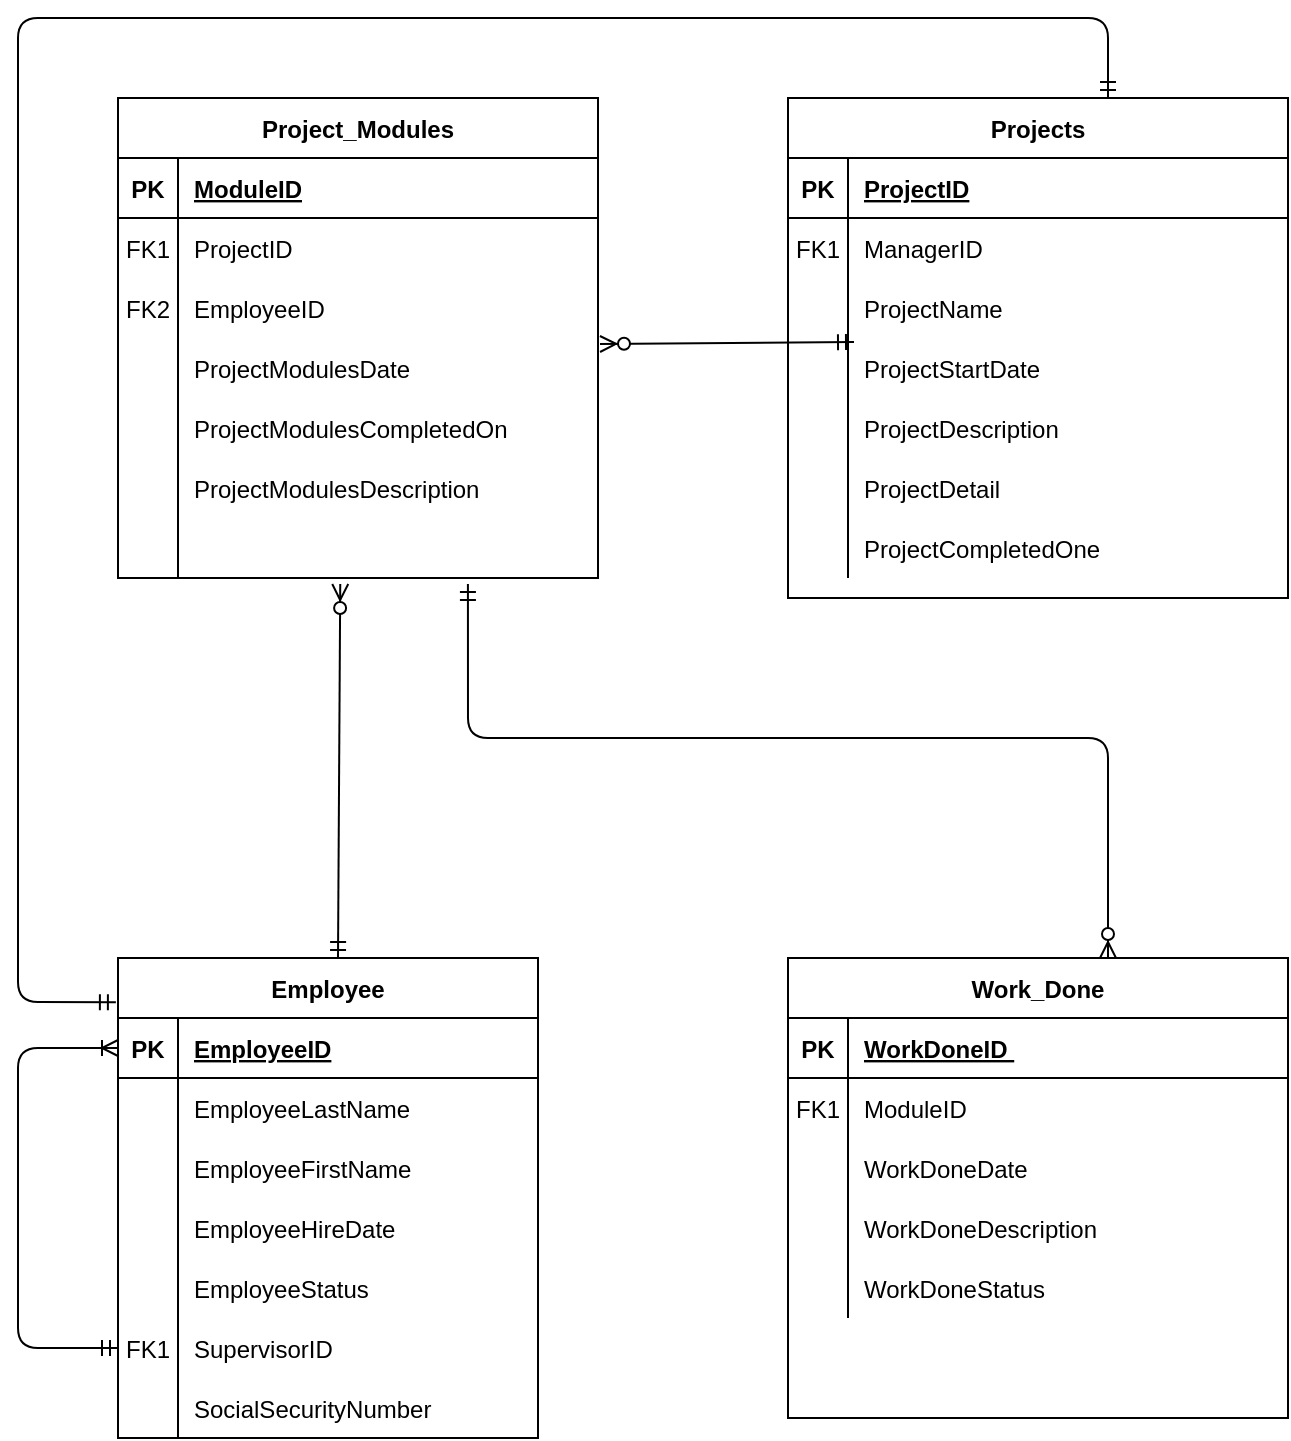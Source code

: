<mxfile version="14.9.9" type="github">
  <diagram id="R2lEEEUBdFMjLlhIrx00" name="Page-1">
    <mxGraphModel dx="868" dy="450" grid="1" gridSize="10" guides="1" tooltips="1" connect="1" arrows="1" fold="1" page="1" pageScale="1" pageWidth="850" pageHeight="1100" math="0" shadow="0" extFonts="Permanent Marker^https://fonts.googleapis.com/css?family=Permanent+Marker">
      <root>
        <mxCell id="0" />
        <mxCell id="1" parent="0" />
        <mxCell id="C-vyLk0tnHw3VtMMgP7b-2" value="Projects" style="shape=table;startSize=30;container=1;collapsible=1;childLayout=tableLayout;fixedRows=1;rowLines=0;fontStyle=1;align=center;resizeLast=1;" parent="1" vertex="1">
          <mxGeometry x="460" y="120" width="250" height="250" as="geometry" />
        </mxCell>
        <mxCell id="C-vyLk0tnHw3VtMMgP7b-3" value="" style="shape=partialRectangle;collapsible=0;dropTarget=0;pointerEvents=0;fillColor=none;points=[[0,0.5],[1,0.5]];portConstraint=eastwest;top=0;left=0;right=0;bottom=1;" parent="C-vyLk0tnHw3VtMMgP7b-2" vertex="1">
          <mxGeometry y="30" width="250" height="30" as="geometry" />
        </mxCell>
        <mxCell id="C-vyLk0tnHw3VtMMgP7b-4" value="PK" style="shape=partialRectangle;overflow=hidden;connectable=0;fillColor=none;top=0;left=0;bottom=0;right=0;fontStyle=1;" parent="C-vyLk0tnHw3VtMMgP7b-3" vertex="1">
          <mxGeometry width="30" height="30" as="geometry" />
        </mxCell>
        <mxCell id="C-vyLk0tnHw3VtMMgP7b-5" value="ProjectID" style="shape=partialRectangle;overflow=hidden;connectable=0;fillColor=none;top=0;left=0;bottom=0;right=0;align=left;spacingLeft=6;fontStyle=5;" parent="C-vyLk0tnHw3VtMMgP7b-3" vertex="1">
          <mxGeometry x="30" width="220" height="30" as="geometry" />
        </mxCell>
        <mxCell id="C-vyLk0tnHw3VtMMgP7b-6" value="" style="shape=partialRectangle;collapsible=0;dropTarget=0;pointerEvents=0;fillColor=none;points=[[0,0.5],[1,0.5]];portConstraint=eastwest;top=0;left=0;right=0;bottom=0;" parent="C-vyLk0tnHw3VtMMgP7b-2" vertex="1">
          <mxGeometry y="60" width="250" height="30" as="geometry" />
        </mxCell>
        <mxCell id="C-vyLk0tnHw3VtMMgP7b-7" value="FK1" style="shape=partialRectangle;overflow=hidden;connectable=0;fillColor=none;top=0;left=0;bottom=0;right=0;" parent="C-vyLk0tnHw3VtMMgP7b-6" vertex="1">
          <mxGeometry width="30" height="30" as="geometry" />
        </mxCell>
        <mxCell id="C-vyLk0tnHw3VtMMgP7b-8" value="ManagerID " style="shape=partialRectangle;overflow=hidden;connectable=0;fillColor=none;top=0;left=0;bottom=0;right=0;align=left;spacingLeft=6;" parent="C-vyLk0tnHw3VtMMgP7b-6" vertex="1">
          <mxGeometry x="30" width="220" height="30" as="geometry" />
        </mxCell>
        <mxCell id="C-vyLk0tnHw3VtMMgP7b-9" value="" style="shape=partialRectangle;collapsible=0;dropTarget=0;pointerEvents=0;fillColor=none;points=[[0,0.5],[1,0.5]];portConstraint=eastwest;top=0;left=0;right=0;bottom=0;" parent="C-vyLk0tnHw3VtMMgP7b-2" vertex="1">
          <mxGeometry y="90" width="250" height="30" as="geometry" />
        </mxCell>
        <mxCell id="C-vyLk0tnHw3VtMMgP7b-10" value="" style="shape=partialRectangle;overflow=hidden;connectable=0;fillColor=none;top=0;left=0;bottom=0;right=0;" parent="C-vyLk0tnHw3VtMMgP7b-9" vertex="1">
          <mxGeometry width="30" height="30" as="geometry" />
        </mxCell>
        <mxCell id="C-vyLk0tnHw3VtMMgP7b-11" value="ProjectName" style="shape=partialRectangle;overflow=hidden;connectable=0;fillColor=none;top=0;left=0;bottom=0;right=0;align=left;spacingLeft=6;" parent="C-vyLk0tnHw3VtMMgP7b-9" vertex="1">
          <mxGeometry x="30" width="220" height="30" as="geometry" />
        </mxCell>
        <mxCell id="wRmH__RSmtuBwM8RYq8W-16" value="" style="shape=partialRectangle;collapsible=0;dropTarget=0;pointerEvents=0;fillColor=none;top=0;left=0;bottom=0;right=0;points=[[0,0.5],[1,0.5]];portConstraint=eastwest;" vertex="1" parent="C-vyLk0tnHw3VtMMgP7b-2">
          <mxGeometry y="120" width="250" height="30" as="geometry" />
        </mxCell>
        <mxCell id="wRmH__RSmtuBwM8RYq8W-17" value="" style="shape=partialRectangle;connectable=0;fillColor=none;top=0;left=0;bottom=0;right=0;editable=1;overflow=hidden;" vertex="1" parent="wRmH__RSmtuBwM8RYq8W-16">
          <mxGeometry width="30" height="30" as="geometry" />
        </mxCell>
        <mxCell id="wRmH__RSmtuBwM8RYq8W-18" value="ProjectStartDate" style="shape=partialRectangle;connectable=0;fillColor=none;top=0;left=0;bottom=0;right=0;align=left;spacingLeft=6;overflow=hidden;" vertex="1" parent="wRmH__RSmtuBwM8RYq8W-16">
          <mxGeometry x="30" width="220" height="30" as="geometry" />
        </mxCell>
        <mxCell id="wRmH__RSmtuBwM8RYq8W-19" value="" style="shape=partialRectangle;collapsible=0;dropTarget=0;pointerEvents=0;fillColor=none;top=0;left=0;bottom=0;right=0;points=[[0,0.5],[1,0.5]];portConstraint=eastwest;" vertex="1" parent="C-vyLk0tnHw3VtMMgP7b-2">
          <mxGeometry y="150" width="250" height="30" as="geometry" />
        </mxCell>
        <mxCell id="wRmH__RSmtuBwM8RYq8W-20" value="" style="shape=partialRectangle;connectable=0;fillColor=none;top=0;left=0;bottom=0;right=0;editable=1;overflow=hidden;" vertex="1" parent="wRmH__RSmtuBwM8RYq8W-19">
          <mxGeometry width="30" height="30" as="geometry" />
        </mxCell>
        <mxCell id="wRmH__RSmtuBwM8RYq8W-21" value="ProjectDescription" style="shape=partialRectangle;connectable=0;fillColor=none;top=0;left=0;bottom=0;right=0;align=left;spacingLeft=6;overflow=hidden;" vertex="1" parent="wRmH__RSmtuBwM8RYq8W-19">
          <mxGeometry x="30" width="220" height="30" as="geometry" />
        </mxCell>
        <mxCell id="wRmH__RSmtuBwM8RYq8W-22" value="" style="shape=partialRectangle;collapsible=0;dropTarget=0;pointerEvents=0;fillColor=none;top=0;left=0;bottom=0;right=0;points=[[0,0.5],[1,0.5]];portConstraint=eastwest;" vertex="1" parent="C-vyLk0tnHw3VtMMgP7b-2">
          <mxGeometry y="180" width="250" height="30" as="geometry" />
        </mxCell>
        <mxCell id="wRmH__RSmtuBwM8RYq8W-23" value="" style="shape=partialRectangle;connectable=0;fillColor=none;top=0;left=0;bottom=0;right=0;editable=1;overflow=hidden;" vertex="1" parent="wRmH__RSmtuBwM8RYq8W-22">
          <mxGeometry width="30" height="30" as="geometry" />
        </mxCell>
        <mxCell id="wRmH__RSmtuBwM8RYq8W-24" value="ProjectDetail" style="shape=partialRectangle;connectable=0;fillColor=none;top=0;left=0;bottom=0;right=0;align=left;spacingLeft=6;overflow=hidden;" vertex="1" parent="wRmH__RSmtuBwM8RYq8W-22">
          <mxGeometry x="30" width="220" height="30" as="geometry" />
        </mxCell>
        <mxCell id="wRmH__RSmtuBwM8RYq8W-25" value="" style="shape=partialRectangle;collapsible=0;dropTarget=0;pointerEvents=0;fillColor=none;top=0;left=0;bottom=0;right=0;points=[[0,0.5],[1,0.5]];portConstraint=eastwest;" vertex="1" parent="C-vyLk0tnHw3VtMMgP7b-2">
          <mxGeometry y="210" width="250" height="30" as="geometry" />
        </mxCell>
        <mxCell id="wRmH__RSmtuBwM8RYq8W-26" value="" style="shape=partialRectangle;connectable=0;fillColor=none;top=0;left=0;bottom=0;right=0;editable=1;overflow=hidden;" vertex="1" parent="wRmH__RSmtuBwM8RYq8W-25">
          <mxGeometry width="30" height="30" as="geometry" />
        </mxCell>
        <mxCell id="wRmH__RSmtuBwM8RYq8W-27" value="ProjectCompletedOne" style="shape=partialRectangle;connectable=0;fillColor=none;top=0;left=0;bottom=0;right=0;align=left;spacingLeft=6;overflow=hidden;" vertex="1" parent="wRmH__RSmtuBwM8RYq8W-25">
          <mxGeometry x="30" width="220" height="30" as="geometry" />
        </mxCell>
        <mxCell id="C-vyLk0tnHw3VtMMgP7b-13" value="Work_Done" style="shape=table;startSize=30;container=1;collapsible=1;childLayout=tableLayout;fixedRows=1;rowLines=0;fontStyle=1;align=center;resizeLast=1;" parent="1" vertex="1">
          <mxGeometry x="460" y="550" width="250" height="230" as="geometry" />
        </mxCell>
        <mxCell id="C-vyLk0tnHw3VtMMgP7b-14" value="" style="shape=partialRectangle;collapsible=0;dropTarget=0;pointerEvents=0;fillColor=none;points=[[0,0.5],[1,0.5]];portConstraint=eastwest;top=0;left=0;right=0;bottom=1;" parent="C-vyLk0tnHw3VtMMgP7b-13" vertex="1">
          <mxGeometry y="30" width="250" height="30" as="geometry" />
        </mxCell>
        <mxCell id="C-vyLk0tnHw3VtMMgP7b-15" value="PK" style="shape=partialRectangle;overflow=hidden;connectable=0;fillColor=none;top=0;left=0;bottom=0;right=0;fontStyle=1;" parent="C-vyLk0tnHw3VtMMgP7b-14" vertex="1">
          <mxGeometry width="30" height="30" as="geometry" />
        </mxCell>
        <mxCell id="C-vyLk0tnHw3VtMMgP7b-16" value="WorkDoneID " style="shape=partialRectangle;overflow=hidden;connectable=0;fillColor=none;top=0;left=0;bottom=0;right=0;align=left;spacingLeft=6;fontStyle=5;" parent="C-vyLk0tnHw3VtMMgP7b-14" vertex="1">
          <mxGeometry x="30" width="220" height="30" as="geometry" />
        </mxCell>
        <mxCell id="C-vyLk0tnHw3VtMMgP7b-17" value="" style="shape=partialRectangle;collapsible=0;dropTarget=0;pointerEvents=0;fillColor=none;points=[[0,0.5],[1,0.5]];portConstraint=eastwest;top=0;left=0;right=0;bottom=0;" parent="C-vyLk0tnHw3VtMMgP7b-13" vertex="1">
          <mxGeometry y="60" width="250" height="30" as="geometry" />
        </mxCell>
        <mxCell id="C-vyLk0tnHw3VtMMgP7b-18" value="FK1" style="shape=partialRectangle;overflow=hidden;connectable=0;fillColor=none;top=0;left=0;bottom=0;right=0;" parent="C-vyLk0tnHw3VtMMgP7b-17" vertex="1">
          <mxGeometry width="30" height="30" as="geometry" />
        </mxCell>
        <mxCell id="C-vyLk0tnHw3VtMMgP7b-19" value="ModuleID" style="shape=partialRectangle;overflow=hidden;connectable=0;fillColor=none;top=0;left=0;bottom=0;right=0;align=left;spacingLeft=6;" parent="C-vyLk0tnHw3VtMMgP7b-17" vertex="1">
          <mxGeometry x="30" width="220" height="30" as="geometry" />
        </mxCell>
        <mxCell id="C-vyLk0tnHw3VtMMgP7b-20" value="" style="shape=partialRectangle;collapsible=0;dropTarget=0;pointerEvents=0;fillColor=none;points=[[0,0.5],[1,0.5]];portConstraint=eastwest;top=0;left=0;right=0;bottom=0;" parent="C-vyLk0tnHw3VtMMgP7b-13" vertex="1">
          <mxGeometry y="90" width="250" height="30" as="geometry" />
        </mxCell>
        <mxCell id="C-vyLk0tnHw3VtMMgP7b-21" value="" style="shape=partialRectangle;overflow=hidden;connectable=0;fillColor=none;top=0;left=0;bottom=0;right=0;" parent="C-vyLk0tnHw3VtMMgP7b-20" vertex="1">
          <mxGeometry width="30" height="30" as="geometry" />
        </mxCell>
        <mxCell id="C-vyLk0tnHw3VtMMgP7b-22" value="WorkDoneDate " style="shape=partialRectangle;overflow=hidden;connectable=0;fillColor=none;top=0;left=0;bottom=0;right=0;align=left;spacingLeft=6;" parent="C-vyLk0tnHw3VtMMgP7b-20" vertex="1">
          <mxGeometry x="30" width="220" height="30" as="geometry" />
        </mxCell>
        <mxCell id="wRmH__RSmtuBwM8RYq8W-28" value="" style="shape=partialRectangle;collapsible=0;dropTarget=0;pointerEvents=0;fillColor=none;top=0;left=0;bottom=0;right=0;points=[[0,0.5],[1,0.5]];portConstraint=eastwest;" vertex="1" parent="C-vyLk0tnHw3VtMMgP7b-13">
          <mxGeometry y="120" width="250" height="30" as="geometry" />
        </mxCell>
        <mxCell id="wRmH__RSmtuBwM8RYq8W-29" value="" style="shape=partialRectangle;connectable=0;fillColor=none;top=0;left=0;bottom=0;right=0;editable=1;overflow=hidden;" vertex="1" parent="wRmH__RSmtuBwM8RYq8W-28">
          <mxGeometry width="30" height="30" as="geometry" />
        </mxCell>
        <mxCell id="wRmH__RSmtuBwM8RYq8W-30" value="WorkDoneDescription" style="shape=partialRectangle;connectable=0;fillColor=none;top=0;left=0;bottom=0;right=0;align=left;spacingLeft=6;overflow=hidden;" vertex="1" parent="wRmH__RSmtuBwM8RYq8W-28">
          <mxGeometry x="30" width="220" height="30" as="geometry" />
        </mxCell>
        <mxCell id="wRmH__RSmtuBwM8RYq8W-31" value="" style="shape=partialRectangle;collapsible=0;dropTarget=0;pointerEvents=0;fillColor=none;top=0;left=0;bottom=0;right=0;points=[[0,0.5],[1,0.5]];portConstraint=eastwest;" vertex="1" parent="C-vyLk0tnHw3VtMMgP7b-13">
          <mxGeometry y="150" width="250" height="30" as="geometry" />
        </mxCell>
        <mxCell id="wRmH__RSmtuBwM8RYq8W-32" value="" style="shape=partialRectangle;connectable=0;fillColor=none;top=0;left=0;bottom=0;right=0;editable=1;overflow=hidden;" vertex="1" parent="wRmH__RSmtuBwM8RYq8W-31">
          <mxGeometry width="30" height="30" as="geometry" />
        </mxCell>
        <mxCell id="wRmH__RSmtuBwM8RYq8W-33" value="WorkDoneStatus" style="shape=partialRectangle;connectable=0;fillColor=none;top=0;left=0;bottom=0;right=0;align=left;spacingLeft=6;overflow=hidden;" vertex="1" parent="wRmH__RSmtuBwM8RYq8W-31">
          <mxGeometry x="30" width="220" height="30" as="geometry" />
        </mxCell>
        <mxCell id="C-vyLk0tnHw3VtMMgP7b-23" value="Employee" style="shape=table;startSize=30;container=1;collapsible=1;childLayout=tableLayout;fixedRows=1;rowLines=0;fontStyle=1;align=center;resizeLast=1;" parent="1" vertex="1">
          <mxGeometry x="125" y="550" width="210" height="240" as="geometry" />
        </mxCell>
        <mxCell id="C-vyLk0tnHw3VtMMgP7b-24" value="" style="shape=partialRectangle;collapsible=0;dropTarget=0;pointerEvents=0;fillColor=none;points=[[0,0.5],[1,0.5]];portConstraint=eastwest;top=0;left=0;right=0;bottom=1;" parent="C-vyLk0tnHw3VtMMgP7b-23" vertex="1">
          <mxGeometry y="30" width="210" height="30" as="geometry" />
        </mxCell>
        <mxCell id="C-vyLk0tnHw3VtMMgP7b-25" value="PK" style="shape=partialRectangle;overflow=hidden;connectable=0;fillColor=none;top=0;left=0;bottom=0;right=0;fontStyle=1;" parent="C-vyLk0tnHw3VtMMgP7b-24" vertex="1">
          <mxGeometry width="30" height="30" as="geometry" />
        </mxCell>
        <mxCell id="C-vyLk0tnHw3VtMMgP7b-26" value="EmployeeID" style="shape=partialRectangle;overflow=hidden;connectable=0;fillColor=none;top=0;left=0;bottom=0;right=0;align=left;spacingLeft=6;fontStyle=5;" parent="C-vyLk0tnHw3VtMMgP7b-24" vertex="1">
          <mxGeometry x="30" width="180" height="30" as="geometry" />
        </mxCell>
        <mxCell id="C-vyLk0tnHw3VtMMgP7b-27" value="" style="shape=partialRectangle;collapsible=0;dropTarget=0;pointerEvents=0;fillColor=none;points=[[0,0.5],[1,0.5]];portConstraint=eastwest;top=0;left=0;right=0;bottom=0;" parent="C-vyLk0tnHw3VtMMgP7b-23" vertex="1">
          <mxGeometry y="60" width="210" height="30" as="geometry" />
        </mxCell>
        <mxCell id="C-vyLk0tnHw3VtMMgP7b-28" value="" style="shape=partialRectangle;overflow=hidden;connectable=0;fillColor=none;top=0;left=0;bottom=0;right=0;" parent="C-vyLk0tnHw3VtMMgP7b-27" vertex="1">
          <mxGeometry width="30" height="30" as="geometry" />
        </mxCell>
        <mxCell id="C-vyLk0tnHw3VtMMgP7b-29" value="EmployeeLastName" style="shape=partialRectangle;overflow=hidden;connectable=0;fillColor=none;top=0;left=0;bottom=0;right=0;align=left;spacingLeft=6;" parent="C-vyLk0tnHw3VtMMgP7b-27" vertex="1">
          <mxGeometry x="30" width="180" height="30" as="geometry" />
        </mxCell>
        <mxCell id="wRmH__RSmtuBwM8RYq8W-1" value="" style="shape=partialRectangle;collapsible=0;dropTarget=0;pointerEvents=0;fillColor=none;top=0;left=0;bottom=0;right=0;points=[[0,0.5],[1,0.5]];portConstraint=eastwest;" vertex="1" parent="C-vyLk0tnHw3VtMMgP7b-23">
          <mxGeometry y="90" width="210" height="30" as="geometry" />
        </mxCell>
        <mxCell id="wRmH__RSmtuBwM8RYq8W-2" value="" style="shape=partialRectangle;connectable=0;fillColor=none;top=0;left=0;bottom=0;right=0;editable=1;overflow=hidden;" vertex="1" parent="wRmH__RSmtuBwM8RYq8W-1">
          <mxGeometry width="30" height="30" as="geometry" />
        </mxCell>
        <mxCell id="wRmH__RSmtuBwM8RYq8W-3" value="EmployeeFirstName " style="shape=partialRectangle;connectable=0;fillColor=none;top=0;left=0;bottom=0;right=0;align=left;spacingLeft=6;overflow=hidden;" vertex="1" parent="wRmH__RSmtuBwM8RYq8W-1">
          <mxGeometry x="30" width="180" height="30" as="geometry" />
        </mxCell>
        <mxCell id="wRmH__RSmtuBwM8RYq8W-4" value="" style="shape=partialRectangle;collapsible=0;dropTarget=0;pointerEvents=0;fillColor=none;top=0;left=0;bottom=0;right=0;points=[[0,0.5],[1,0.5]];portConstraint=eastwest;" vertex="1" parent="C-vyLk0tnHw3VtMMgP7b-23">
          <mxGeometry y="120" width="210" height="30" as="geometry" />
        </mxCell>
        <mxCell id="wRmH__RSmtuBwM8RYq8W-5" value="" style="shape=partialRectangle;connectable=0;fillColor=none;top=0;left=0;bottom=0;right=0;editable=1;overflow=hidden;" vertex="1" parent="wRmH__RSmtuBwM8RYq8W-4">
          <mxGeometry width="30" height="30" as="geometry" />
        </mxCell>
        <mxCell id="wRmH__RSmtuBwM8RYq8W-6" value="EmployeeHireDate" style="shape=partialRectangle;connectable=0;fillColor=none;top=0;left=0;bottom=0;right=0;align=left;spacingLeft=6;overflow=hidden;" vertex="1" parent="wRmH__RSmtuBwM8RYq8W-4">
          <mxGeometry x="30" width="180" height="30" as="geometry" />
        </mxCell>
        <mxCell id="wRmH__RSmtuBwM8RYq8W-7" value="" style="shape=partialRectangle;collapsible=0;dropTarget=0;pointerEvents=0;fillColor=none;top=0;left=0;bottom=0;right=0;points=[[0,0.5],[1,0.5]];portConstraint=eastwest;" vertex="1" parent="C-vyLk0tnHw3VtMMgP7b-23">
          <mxGeometry y="150" width="210" height="30" as="geometry" />
        </mxCell>
        <mxCell id="wRmH__RSmtuBwM8RYq8W-8" value="" style="shape=partialRectangle;connectable=0;fillColor=none;top=0;left=0;bottom=0;right=0;editable=1;overflow=hidden;" vertex="1" parent="wRmH__RSmtuBwM8RYq8W-7">
          <mxGeometry width="30" height="30" as="geometry" />
        </mxCell>
        <mxCell id="wRmH__RSmtuBwM8RYq8W-9" value="EmployeeStatus" style="shape=partialRectangle;connectable=0;fillColor=none;top=0;left=0;bottom=0;right=0;align=left;spacingLeft=6;overflow=hidden;" vertex="1" parent="wRmH__RSmtuBwM8RYq8W-7">
          <mxGeometry x="30" width="180" height="30" as="geometry" />
        </mxCell>
        <mxCell id="wRmH__RSmtuBwM8RYq8W-10" value="" style="shape=partialRectangle;collapsible=0;dropTarget=0;pointerEvents=0;fillColor=none;top=0;left=0;bottom=0;right=0;points=[[0,0.5],[1,0.5]];portConstraint=eastwest;" vertex="1" parent="C-vyLk0tnHw3VtMMgP7b-23">
          <mxGeometry y="180" width="210" height="30" as="geometry" />
        </mxCell>
        <mxCell id="wRmH__RSmtuBwM8RYq8W-11" value="FK1" style="shape=partialRectangle;connectable=0;fillColor=none;top=0;left=0;bottom=0;right=0;editable=1;overflow=hidden;" vertex="1" parent="wRmH__RSmtuBwM8RYq8W-10">
          <mxGeometry width="30" height="30" as="geometry" />
        </mxCell>
        <mxCell id="wRmH__RSmtuBwM8RYq8W-12" value="SupervisorID " style="shape=partialRectangle;connectable=0;fillColor=none;top=0;left=0;bottom=0;right=0;align=left;spacingLeft=6;overflow=hidden;" vertex="1" parent="wRmH__RSmtuBwM8RYq8W-10">
          <mxGeometry x="30" width="180" height="30" as="geometry" />
        </mxCell>
        <mxCell id="wRmH__RSmtuBwM8RYq8W-13" value="" style="shape=partialRectangle;collapsible=0;dropTarget=0;pointerEvents=0;fillColor=none;top=0;left=0;bottom=0;right=0;points=[[0,0.5],[1,0.5]];portConstraint=eastwest;" vertex="1" parent="C-vyLk0tnHw3VtMMgP7b-23">
          <mxGeometry y="210" width="210" height="30" as="geometry" />
        </mxCell>
        <mxCell id="wRmH__RSmtuBwM8RYq8W-14" value="" style="shape=partialRectangle;connectable=0;fillColor=none;top=0;left=0;bottom=0;right=0;editable=1;overflow=hidden;" vertex="1" parent="wRmH__RSmtuBwM8RYq8W-13">
          <mxGeometry width="30" height="30" as="geometry" />
        </mxCell>
        <mxCell id="wRmH__RSmtuBwM8RYq8W-15" value="SocialSecurityNumber " style="shape=partialRectangle;connectable=0;fillColor=none;top=0;left=0;bottom=0;right=0;align=left;spacingLeft=6;overflow=hidden;" vertex="1" parent="wRmH__RSmtuBwM8RYq8W-13">
          <mxGeometry x="30" width="180" height="30" as="geometry" />
        </mxCell>
        <mxCell id="wRmH__RSmtuBwM8RYq8W-82" value="" style="edgeStyle=orthogonalEdgeStyle;fontSize=12;html=1;endArrow=ERoneToMany;startArrow=ERmandOne;entryX=0;entryY=0.5;entryDx=0;entryDy=0;" edge="1" parent="C-vyLk0tnHw3VtMMgP7b-23" target="C-vyLk0tnHw3VtMMgP7b-24">
          <mxGeometry width="100" height="100" relative="1" as="geometry">
            <mxPoint y="195" as="sourcePoint" />
            <mxPoint x="335" y="40" as="targetPoint" />
            <Array as="points">
              <mxPoint x="-50" y="195" />
              <mxPoint x="-50" y="45" />
            </Array>
          </mxGeometry>
        </mxCell>
        <mxCell id="wRmH__RSmtuBwM8RYq8W-47" value="Project_Modules" style="shape=table;startSize=30;container=1;collapsible=1;childLayout=tableLayout;fixedRows=1;rowLines=0;fontStyle=1;align=center;resizeLast=1;" vertex="1" parent="1">
          <mxGeometry x="125" y="120" width="240" height="240" as="geometry" />
        </mxCell>
        <mxCell id="wRmH__RSmtuBwM8RYq8W-48" value="" style="shape=partialRectangle;collapsible=0;dropTarget=0;pointerEvents=0;fillColor=none;top=0;left=0;bottom=1;right=0;points=[[0,0.5],[1,0.5]];portConstraint=eastwest;" vertex="1" parent="wRmH__RSmtuBwM8RYq8W-47">
          <mxGeometry y="30" width="240" height="30" as="geometry" />
        </mxCell>
        <mxCell id="wRmH__RSmtuBwM8RYq8W-49" value="PK" style="shape=partialRectangle;connectable=0;fillColor=none;top=0;left=0;bottom=0;right=0;fontStyle=1;overflow=hidden;" vertex="1" parent="wRmH__RSmtuBwM8RYq8W-48">
          <mxGeometry width="30" height="30" as="geometry" />
        </mxCell>
        <mxCell id="wRmH__RSmtuBwM8RYq8W-50" value="ModuleID" style="shape=partialRectangle;connectable=0;fillColor=none;top=0;left=0;bottom=0;right=0;align=left;spacingLeft=6;fontStyle=5;overflow=hidden;" vertex="1" parent="wRmH__RSmtuBwM8RYq8W-48">
          <mxGeometry x="30" width="210" height="30" as="geometry" />
        </mxCell>
        <mxCell id="wRmH__RSmtuBwM8RYq8W-60" value="" style="shape=partialRectangle;collapsible=0;dropTarget=0;pointerEvents=0;fillColor=none;top=0;left=0;bottom=0;right=0;points=[[0,0.5],[1,0.5]];portConstraint=eastwest;" vertex="1" parent="wRmH__RSmtuBwM8RYq8W-47">
          <mxGeometry y="60" width="240" height="30" as="geometry" />
        </mxCell>
        <mxCell id="wRmH__RSmtuBwM8RYq8W-61" value="FK1" style="shape=partialRectangle;connectable=0;fillColor=none;top=0;left=0;bottom=0;right=0;fontStyle=0;overflow=hidden;" vertex="1" parent="wRmH__RSmtuBwM8RYq8W-60">
          <mxGeometry width="30" height="30" as="geometry" />
        </mxCell>
        <mxCell id="wRmH__RSmtuBwM8RYq8W-62" value="ProjectID" style="shape=partialRectangle;connectable=0;fillColor=none;top=0;left=0;bottom=0;right=0;align=left;spacingLeft=6;fontStyle=0;overflow=hidden;" vertex="1" parent="wRmH__RSmtuBwM8RYq8W-60">
          <mxGeometry x="30" width="210" height="30" as="geometry" />
        </mxCell>
        <mxCell id="wRmH__RSmtuBwM8RYq8W-63" value="" style="shape=partialRectangle;collapsible=0;dropTarget=0;pointerEvents=0;fillColor=none;top=0;left=0;bottom=0;right=0;points=[[0,0.5],[1,0.5]];portConstraint=eastwest;" vertex="1" parent="wRmH__RSmtuBwM8RYq8W-47">
          <mxGeometry y="90" width="240" height="30" as="geometry" />
        </mxCell>
        <mxCell id="wRmH__RSmtuBwM8RYq8W-64" value="FK2" style="shape=partialRectangle;connectable=0;fillColor=none;top=0;left=0;bottom=0;right=0;fontStyle=0;overflow=hidden;" vertex="1" parent="wRmH__RSmtuBwM8RYq8W-63">
          <mxGeometry width="30" height="30" as="geometry" />
        </mxCell>
        <mxCell id="wRmH__RSmtuBwM8RYq8W-65" value="EmployeeID" style="shape=partialRectangle;connectable=0;fillColor=none;top=0;left=0;bottom=0;right=0;align=left;spacingLeft=6;fontStyle=0;overflow=hidden;" vertex="1" parent="wRmH__RSmtuBwM8RYq8W-63">
          <mxGeometry x="30" width="210" height="30" as="geometry" />
        </mxCell>
        <mxCell id="wRmH__RSmtuBwM8RYq8W-66" value="" style="shape=partialRectangle;collapsible=0;dropTarget=0;pointerEvents=0;fillColor=none;top=0;left=0;bottom=0;right=0;points=[[0,0.5],[1,0.5]];portConstraint=eastwest;" vertex="1" parent="wRmH__RSmtuBwM8RYq8W-47">
          <mxGeometry y="120" width="240" height="30" as="geometry" />
        </mxCell>
        <mxCell id="wRmH__RSmtuBwM8RYq8W-67" value="" style="shape=partialRectangle;connectable=0;fillColor=none;top=0;left=0;bottom=0;right=0;editable=1;overflow=hidden;" vertex="1" parent="wRmH__RSmtuBwM8RYq8W-66">
          <mxGeometry width="30" height="30" as="geometry" />
        </mxCell>
        <mxCell id="wRmH__RSmtuBwM8RYq8W-68" value="ProjectModulesDate" style="shape=partialRectangle;connectable=0;fillColor=none;top=0;left=0;bottom=0;right=0;align=left;spacingLeft=6;overflow=hidden;" vertex="1" parent="wRmH__RSmtuBwM8RYq8W-66">
          <mxGeometry x="30" width="210" height="30" as="geometry" />
        </mxCell>
        <mxCell id="wRmH__RSmtuBwM8RYq8W-69" value="" style="shape=partialRectangle;collapsible=0;dropTarget=0;pointerEvents=0;fillColor=none;top=0;left=0;bottom=0;right=0;points=[[0,0.5],[1,0.5]];portConstraint=eastwest;" vertex="1" parent="wRmH__RSmtuBwM8RYq8W-47">
          <mxGeometry y="150" width="240" height="30" as="geometry" />
        </mxCell>
        <mxCell id="wRmH__RSmtuBwM8RYq8W-70" value="" style="shape=partialRectangle;connectable=0;fillColor=none;top=0;left=0;bottom=0;right=0;editable=1;overflow=hidden;" vertex="1" parent="wRmH__RSmtuBwM8RYq8W-69">
          <mxGeometry width="30" height="30" as="geometry" />
        </mxCell>
        <mxCell id="wRmH__RSmtuBwM8RYq8W-71" value="ProjectModulesCompletedOn" style="shape=partialRectangle;connectable=0;fillColor=none;top=0;left=0;bottom=0;right=0;align=left;spacingLeft=6;overflow=hidden;" vertex="1" parent="wRmH__RSmtuBwM8RYq8W-69">
          <mxGeometry x="30" width="210" height="30" as="geometry" />
        </mxCell>
        <mxCell id="wRmH__RSmtuBwM8RYq8W-72" value="" style="shape=partialRectangle;collapsible=0;dropTarget=0;pointerEvents=0;fillColor=none;top=0;left=0;bottom=0;right=0;points=[[0,0.5],[1,0.5]];portConstraint=eastwest;" vertex="1" parent="wRmH__RSmtuBwM8RYq8W-47">
          <mxGeometry y="180" width="240" height="30" as="geometry" />
        </mxCell>
        <mxCell id="wRmH__RSmtuBwM8RYq8W-73" value="" style="shape=partialRectangle;connectable=0;fillColor=none;top=0;left=0;bottom=0;right=0;editable=1;overflow=hidden;" vertex="1" parent="wRmH__RSmtuBwM8RYq8W-72">
          <mxGeometry width="30" height="30" as="geometry" />
        </mxCell>
        <mxCell id="wRmH__RSmtuBwM8RYq8W-74" value="ProjectModulesDescription" style="shape=partialRectangle;connectable=0;fillColor=none;top=0;left=0;bottom=0;right=0;align=left;spacingLeft=6;overflow=hidden;" vertex="1" parent="wRmH__RSmtuBwM8RYq8W-72">
          <mxGeometry x="30" width="210" height="30" as="geometry" />
        </mxCell>
        <mxCell id="wRmH__RSmtuBwM8RYq8W-57" value="" style="shape=partialRectangle;collapsible=0;dropTarget=0;pointerEvents=0;fillColor=none;top=0;left=0;bottom=0;right=0;points=[[0,0.5],[1,0.5]];portConstraint=eastwest;" vertex="1" parent="wRmH__RSmtuBwM8RYq8W-47">
          <mxGeometry y="210" width="240" height="30" as="geometry" />
        </mxCell>
        <mxCell id="wRmH__RSmtuBwM8RYq8W-58" value="" style="shape=partialRectangle;connectable=0;fillColor=none;top=0;left=0;bottom=0;right=0;editable=1;overflow=hidden;" vertex="1" parent="wRmH__RSmtuBwM8RYq8W-57">
          <mxGeometry width="30" height="30" as="geometry" />
        </mxCell>
        <mxCell id="wRmH__RSmtuBwM8RYq8W-59" value="" style="shape=partialRectangle;connectable=0;fillColor=none;top=0;left=0;bottom=0;right=0;align=left;spacingLeft=6;overflow=hidden;" vertex="1" parent="wRmH__RSmtuBwM8RYq8W-57">
          <mxGeometry x="30" width="210" height="30" as="geometry" />
        </mxCell>
        <mxCell id="wRmH__RSmtuBwM8RYq8W-75" value="" style="fontSize=12;html=1;endArrow=ERzeroToMany;startArrow=ERmandOne;entryX=0.463;entryY=1.1;entryDx=0;entryDy=0;entryPerimeter=0;" edge="1" parent="1" target="wRmH__RSmtuBwM8RYq8W-57">
          <mxGeometry width="100" height="100" relative="1" as="geometry">
            <mxPoint x="235" y="550" as="sourcePoint" />
            <mxPoint x="235" y="410" as="targetPoint" />
          </mxGeometry>
        </mxCell>
        <mxCell id="wRmH__RSmtuBwM8RYq8W-76" value="" style="fontSize=12;html=1;endArrow=ERzeroToMany;startArrow=ERmandOne;exitX=-0.008;exitY=0.067;exitDx=0;exitDy=0;exitPerimeter=0;" edge="1" parent="1">
          <mxGeometry width="100" height="100" relative="1" as="geometry">
            <mxPoint x="493" y="242.01" as="sourcePoint" />
            <mxPoint x="366" y="243" as="targetPoint" />
          </mxGeometry>
        </mxCell>
        <mxCell id="wRmH__RSmtuBwM8RYq8W-77" value="" style="fontSize=12;html=1;endArrow=ERzeroToMany;startArrow=ERmandOne;entryX=0.5;entryY=0;entryDx=0;entryDy=0;exitX=0.729;exitY=1.1;exitDx=0;exitDy=0;exitPerimeter=0;" edge="1" parent="1" source="wRmH__RSmtuBwM8RYq8W-57">
          <mxGeometry width="100" height="100" relative="1" as="geometry">
            <mxPoint x="285" y="440" as="sourcePoint" />
            <mxPoint x="620" y="550" as="targetPoint" />
            <Array as="points">
              <mxPoint x="300" y="440" />
              <mxPoint x="620" y="440" />
            </Array>
          </mxGeometry>
        </mxCell>
        <mxCell id="wRmH__RSmtuBwM8RYq8W-81" value="" style="fontSize=12;html=1;endArrow=ERmandOne;startArrow=ERmandOne;exitX=-0.005;exitY=0.092;exitDx=0;exitDy=0;entryX=0.5;entryY=0;entryDx=0;entryDy=0;exitPerimeter=0;" edge="1" parent="1" source="C-vyLk0tnHw3VtMMgP7b-23">
          <mxGeometry width="100" height="100" relative="1" as="geometry">
            <mxPoint x="85" y="500" as="sourcePoint" />
            <mxPoint x="620" y="120" as="targetPoint" />
            <Array as="points">
              <mxPoint x="75" y="572" />
              <mxPoint x="75" y="80" />
              <mxPoint x="620" y="80" />
            </Array>
          </mxGeometry>
        </mxCell>
      </root>
    </mxGraphModel>
  </diagram>
</mxfile>
